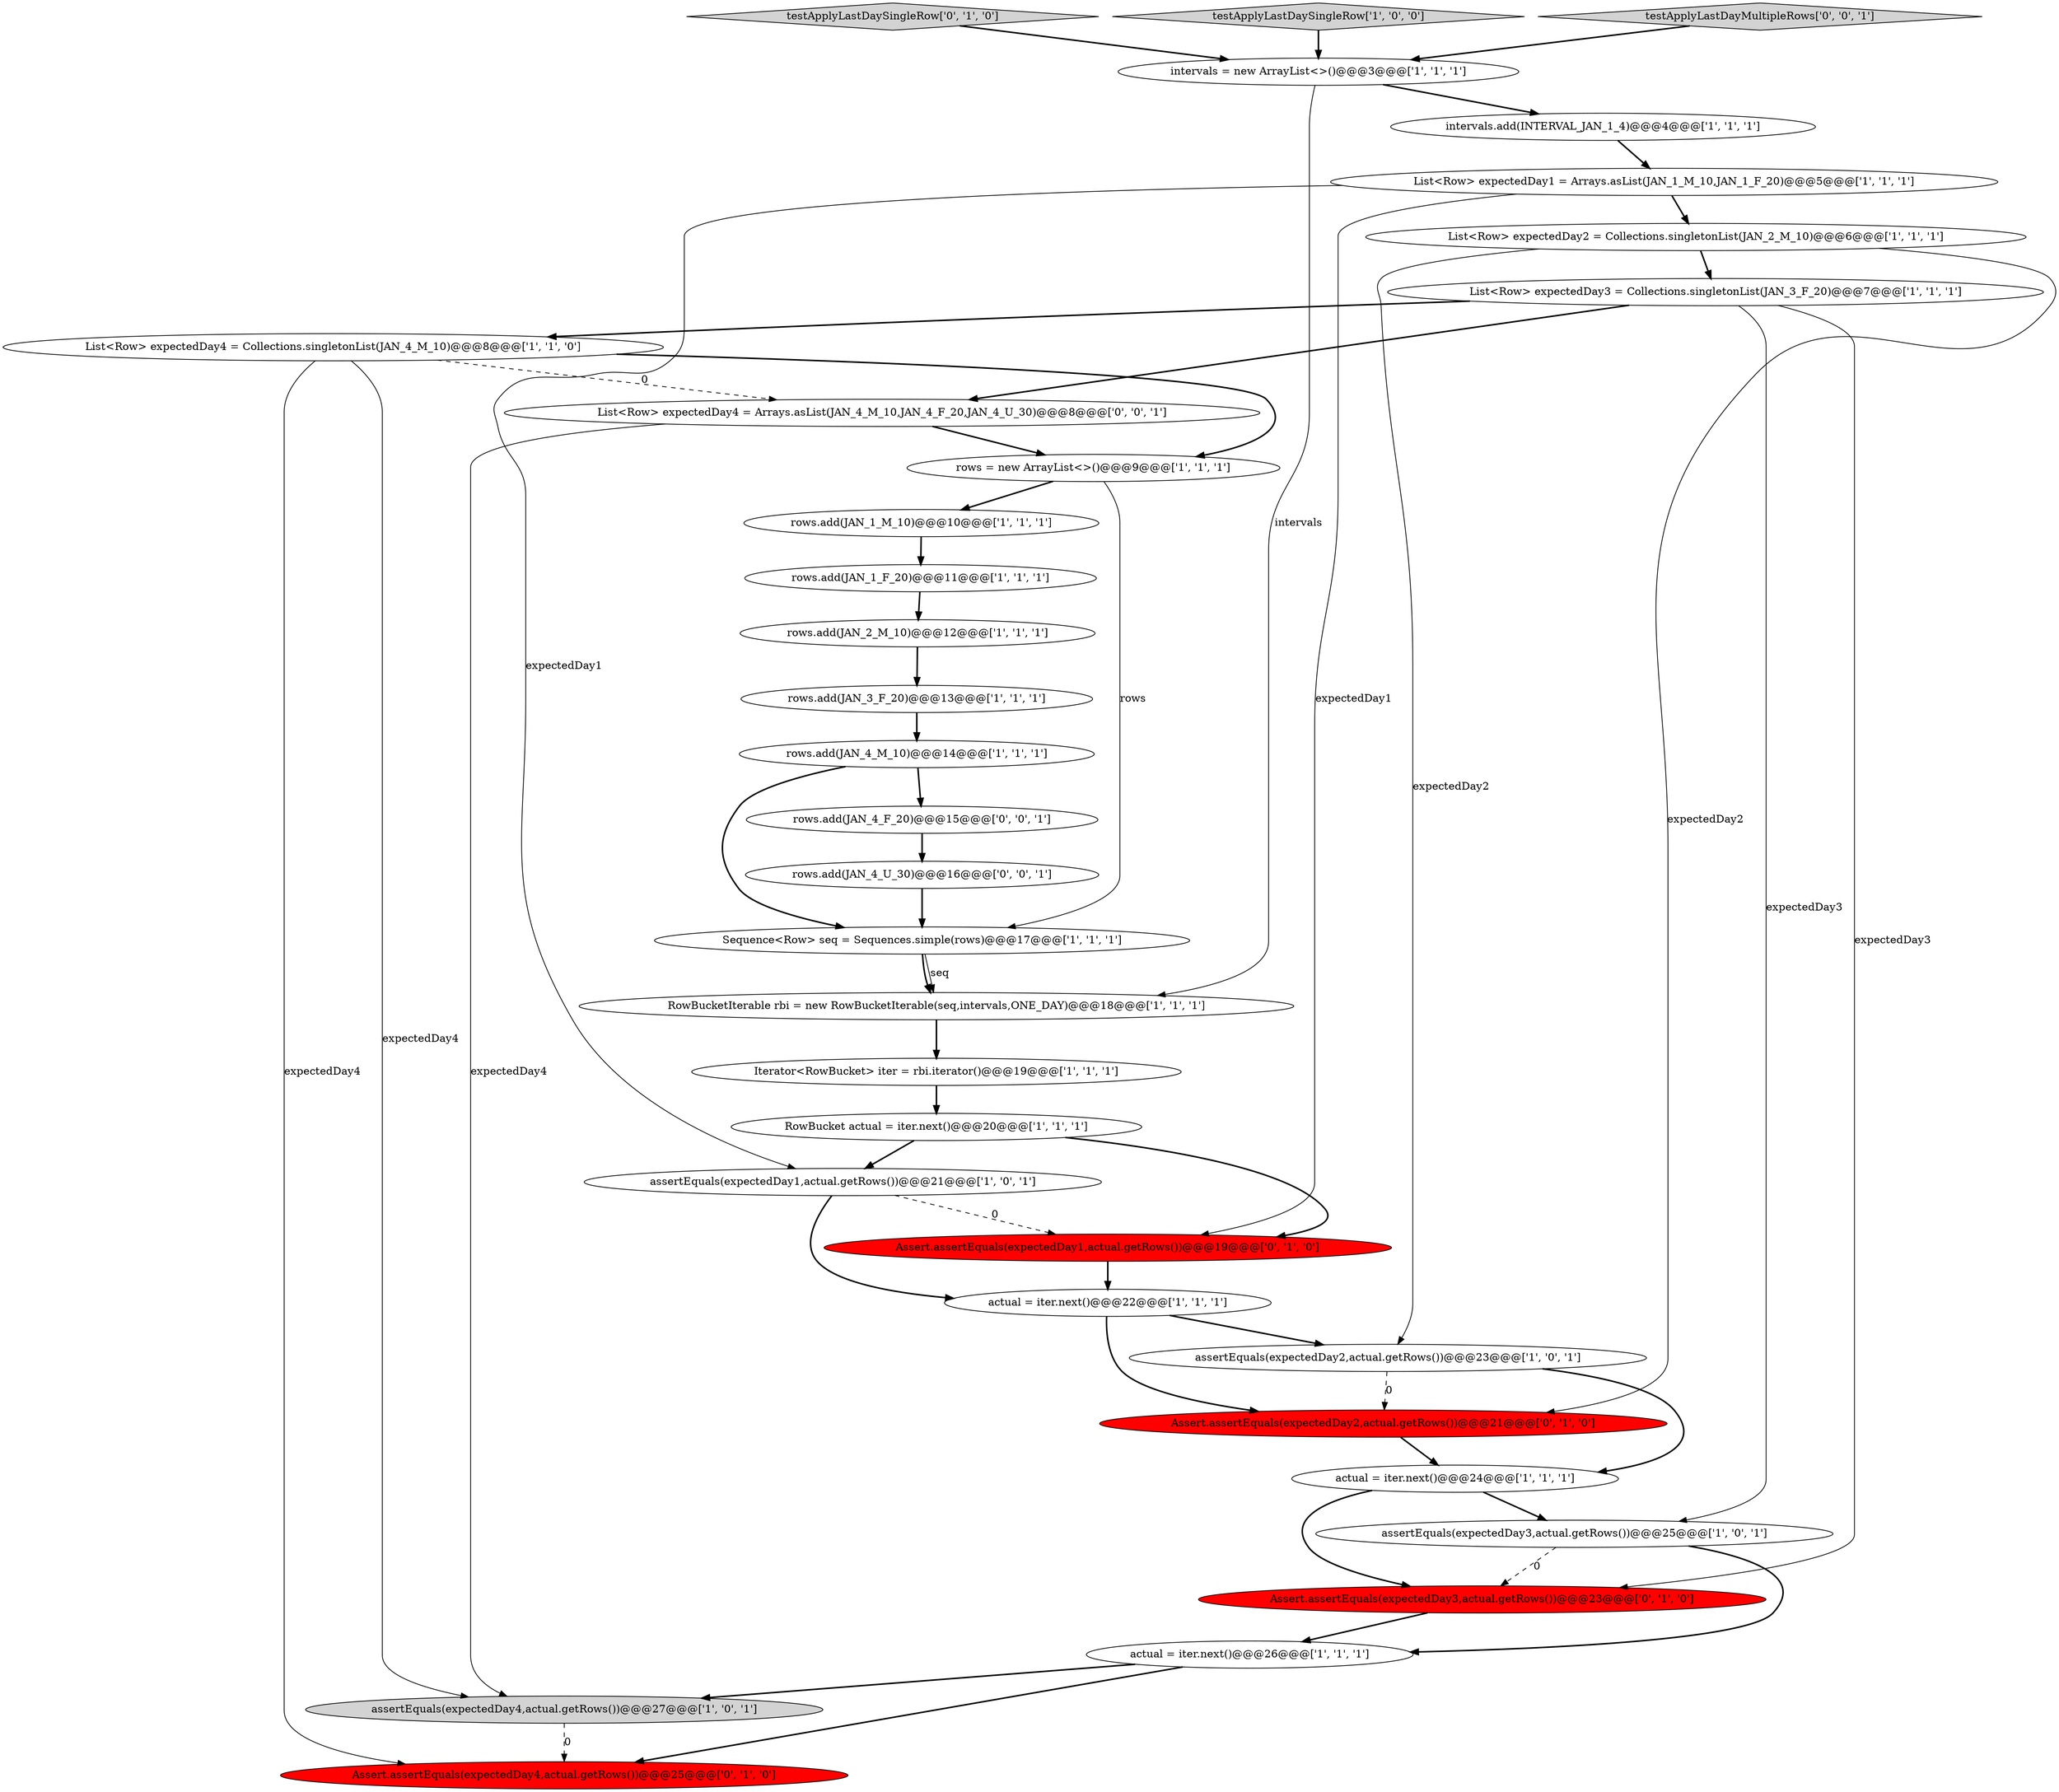 digraph {
17 [style = filled, label = "RowBucketIterable rbi = new RowBucketIterable(seq,intervals,ONE_DAY)@@@18@@@['1', '1', '1']", fillcolor = white, shape = ellipse image = "AAA0AAABBB1BBB"];
11 [style = filled, label = "assertEquals(expectedDay2,actual.getRows())@@@23@@@['1', '0', '1']", fillcolor = white, shape = ellipse image = "AAA0AAABBB1BBB"];
16 [style = filled, label = "List<Row> expectedDay2 = Collections.singletonList(JAN_2_M_10)@@@6@@@['1', '1', '1']", fillcolor = white, shape = ellipse image = "AAA0AAABBB1BBB"];
4 [style = filled, label = "rows.add(JAN_3_F_20)@@@13@@@['1', '1', '1']", fillcolor = white, shape = ellipse image = "AAA0AAABBB1BBB"];
27 [style = filled, label = "Assert.assertEquals(expectedDay2,actual.getRows())@@@21@@@['0', '1', '0']", fillcolor = red, shape = ellipse image = "AAA1AAABBB2BBB"];
19 [style = filled, label = "actual = iter.next()@@@26@@@['1', '1', '1']", fillcolor = white, shape = ellipse image = "AAA0AAABBB1BBB"];
6 [style = filled, label = "actual = iter.next()@@@22@@@['1', '1', '1']", fillcolor = white, shape = ellipse image = "AAA0AAABBB1BBB"];
24 [style = filled, label = "testApplyLastDaySingleRow['0', '1', '0']", fillcolor = lightgray, shape = diamond image = "AAA0AAABBB2BBB"];
28 [style = filled, label = "Assert.assertEquals(expectedDay4,actual.getRows())@@@25@@@['0', '1', '0']", fillcolor = red, shape = ellipse image = "AAA1AAABBB2BBB"];
10 [style = filled, label = "rows.add(JAN_1_F_20)@@@11@@@['1', '1', '1']", fillcolor = white, shape = ellipse image = "AAA0AAABBB1BBB"];
23 [style = filled, label = "assertEquals(expectedDay4,actual.getRows())@@@27@@@['1', '0', '1']", fillcolor = lightgray, shape = ellipse image = "AAA0AAABBB1BBB"];
31 [style = filled, label = "rows.add(JAN_4_U_30)@@@16@@@['0', '0', '1']", fillcolor = white, shape = ellipse image = "AAA0AAABBB3BBB"];
20 [style = filled, label = "List<Row> expectedDay3 = Collections.singletonList(JAN_3_F_20)@@@7@@@['1', '1', '1']", fillcolor = white, shape = ellipse image = "AAA0AAABBB1BBB"];
18 [style = filled, label = "assertEquals(expectedDay1,actual.getRows())@@@21@@@['1', '0', '1']", fillcolor = white, shape = ellipse image = "AAA0AAABBB1BBB"];
0 [style = filled, label = "testApplyLastDaySingleRow['1', '0', '0']", fillcolor = lightgray, shape = diamond image = "AAA0AAABBB1BBB"];
12 [style = filled, label = "Sequence<Row> seq = Sequences.simple(rows)@@@17@@@['1', '1', '1']", fillcolor = white, shape = ellipse image = "AAA0AAABBB1BBB"];
26 [style = filled, label = "Assert.assertEquals(expectedDay3,actual.getRows())@@@23@@@['0', '1', '0']", fillcolor = red, shape = ellipse image = "AAA1AAABBB2BBB"];
7 [style = filled, label = "assertEquals(expectedDay3,actual.getRows())@@@25@@@['1', '0', '1']", fillcolor = white, shape = ellipse image = "AAA0AAABBB1BBB"];
9 [style = filled, label = "intervals.add(INTERVAL_JAN_1_4)@@@4@@@['1', '1', '1']", fillcolor = white, shape = ellipse image = "AAA0AAABBB1BBB"];
25 [style = filled, label = "Assert.assertEquals(expectedDay1,actual.getRows())@@@19@@@['0', '1', '0']", fillcolor = red, shape = ellipse image = "AAA1AAABBB2BBB"];
15 [style = filled, label = "Iterator<RowBucket> iter = rbi.iterator()@@@19@@@['1', '1', '1']", fillcolor = white, shape = ellipse image = "AAA0AAABBB1BBB"];
2 [style = filled, label = "List<Row> expectedDay1 = Arrays.asList(JAN_1_M_10,JAN_1_F_20)@@@5@@@['1', '1', '1']", fillcolor = white, shape = ellipse image = "AAA0AAABBB1BBB"];
8 [style = filled, label = "rows.add(JAN_4_M_10)@@@14@@@['1', '1', '1']", fillcolor = white, shape = ellipse image = "AAA0AAABBB1BBB"];
21 [style = filled, label = "List<Row> expectedDay4 = Collections.singletonList(JAN_4_M_10)@@@8@@@['1', '1', '0']", fillcolor = white, shape = ellipse image = "AAA0AAABBB1BBB"];
14 [style = filled, label = "intervals = new ArrayList<>()@@@3@@@['1', '1', '1']", fillcolor = white, shape = ellipse image = "AAA0AAABBB1BBB"];
29 [style = filled, label = "List<Row> expectedDay4 = Arrays.asList(JAN_4_M_10,JAN_4_F_20,JAN_4_U_30)@@@8@@@['0', '0', '1']", fillcolor = white, shape = ellipse image = "AAA0AAABBB3BBB"];
13 [style = filled, label = "rows = new ArrayList<>()@@@9@@@['1', '1', '1']", fillcolor = white, shape = ellipse image = "AAA0AAABBB1BBB"];
32 [style = filled, label = "testApplyLastDayMultipleRows['0', '0', '1']", fillcolor = lightgray, shape = diamond image = "AAA0AAABBB3BBB"];
1 [style = filled, label = "actual = iter.next()@@@24@@@['1', '1', '1']", fillcolor = white, shape = ellipse image = "AAA0AAABBB1BBB"];
22 [style = filled, label = "rows.add(JAN_1_M_10)@@@10@@@['1', '1', '1']", fillcolor = white, shape = ellipse image = "AAA0AAABBB1BBB"];
5 [style = filled, label = "rows.add(JAN_2_M_10)@@@12@@@['1', '1', '1']", fillcolor = white, shape = ellipse image = "AAA0AAABBB1BBB"];
30 [style = filled, label = "rows.add(JAN_4_F_20)@@@15@@@['0', '0', '1']", fillcolor = white, shape = ellipse image = "AAA0AAABBB3BBB"];
3 [style = filled, label = "RowBucket actual = iter.next()@@@20@@@['1', '1', '1']", fillcolor = white, shape = ellipse image = "AAA0AAABBB1BBB"];
8->30 [style = bold, label=""];
16->11 [style = solid, label="expectedDay2"];
27->1 [style = bold, label=""];
20->26 [style = solid, label="expectedDay3"];
21->28 [style = solid, label="expectedDay4"];
20->29 [style = bold, label=""];
9->2 [style = bold, label=""];
11->1 [style = bold, label=""];
3->25 [style = bold, label=""];
14->17 [style = solid, label="intervals"];
12->17 [style = bold, label=""];
23->28 [style = dashed, label="0"];
32->14 [style = bold, label=""];
13->12 [style = solid, label="rows"];
29->23 [style = solid, label="expectedDay4"];
25->6 [style = bold, label=""];
15->3 [style = bold, label=""];
1->26 [style = bold, label=""];
26->19 [style = bold, label=""];
1->7 [style = bold, label=""];
2->18 [style = solid, label="expectedDay1"];
31->12 [style = bold, label=""];
29->13 [style = bold, label=""];
24->14 [style = bold, label=""];
3->18 [style = bold, label=""];
20->21 [style = bold, label=""];
6->27 [style = bold, label=""];
0->14 [style = bold, label=""];
10->5 [style = bold, label=""];
18->6 [style = bold, label=""];
12->17 [style = solid, label="seq"];
30->31 [style = bold, label=""];
19->23 [style = bold, label=""];
6->11 [style = bold, label=""];
5->4 [style = bold, label=""];
21->23 [style = solid, label="expectedDay4"];
17->15 [style = bold, label=""];
22->10 [style = bold, label=""];
4->8 [style = bold, label=""];
14->9 [style = bold, label=""];
13->22 [style = bold, label=""];
19->28 [style = bold, label=""];
11->27 [style = dashed, label="0"];
7->26 [style = dashed, label="0"];
16->20 [style = bold, label=""];
21->29 [style = dashed, label="0"];
7->19 [style = bold, label=""];
2->25 [style = solid, label="expectedDay1"];
20->7 [style = solid, label="expectedDay3"];
8->12 [style = bold, label=""];
16->27 [style = solid, label="expectedDay2"];
18->25 [style = dashed, label="0"];
21->13 [style = bold, label=""];
2->16 [style = bold, label=""];
}
